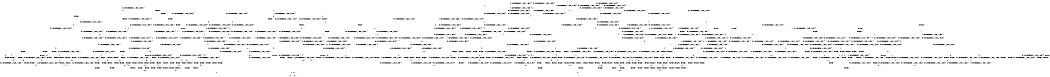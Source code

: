 digraph BCG {
size = "7, 10.5";
center = TRUE;
node [shape = circle];
0 [peripheries = 2];
0 -> 1 [label = "EX !0 !ATOMIC_EXCH_BRANCH (1, +0, TRUE, +0, 1, TRUE) !{}"];
0 -> 2 [label = "EX !2 !ATOMIC_EXCH_BRANCH (1, +1, TRUE, +0, 3, TRUE) !{}"];
0 -> 3 [label = "EX !1 !ATOMIC_EXCH_BRANCH (1, +1, TRUE, +1, 1, FALSE) !{}"];
0 -> 4 [label = "EX !0 !ATOMIC_EXCH_BRANCH (1, +0, TRUE, +0, 1, TRUE) !{}"];
0 -> 5 [label = "EX !2 !ATOMIC_EXCH_BRANCH (1, +1, TRUE, +0, 3, TRUE) !{}"];
0 -> 6 [label = "EX !1 !ATOMIC_EXCH_BRANCH (1, +1, TRUE, +1, 1, FALSE) !{}"];
1 -> 7 [label = "EX !2 !ATOMIC_EXCH_BRANCH (1, +1, TRUE, +0, 3, TRUE) !{}"];
2 -> 8 [label = "EX !0 !ATOMIC_EXCH_BRANCH (1, +0, TRUE, +0, 1, FALSE) !{}"];
3 -> 9 [label = "EX !0 !ATOMIC_EXCH_BRANCH (1, +0, TRUE, +0, 1, FALSE) !{}"];
4 -> 1 [label = "EX !0 !ATOMIC_EXCH_BRANCH (1, +0, TRUE, +0, 1, TRUE) !{}"];
4 -> 7 [label = "EX !2 !ATOMIC_EXCH_BRANCH (1, +1, TRUE, +0, 3, TRUE) !{}"];
4 -> 10 [label = "EX !1 !ATOMIC_EXCH_BRANCH (1, +1, TRUE, +1, 1, FALSE) !{}"];
4 -> 4 [label = "EX !0 !ATOMIC_EXCH_BRANCH (1, +0, TRUE, +0, 1, TRUE) !{}"];
4 -> 11 [label = "EX !2 !ATOMIC_EXCH_BRANCH (1, +1, TRUE, +0, 3, TRUE) !{}"];
4 -> 12 [label = "EX !1 !ATOMIC_EXCH_BRANCH (1, +1, TRUE, +1, 1, FALSE) !{}"];
5 -> 8 [label = "EX !0 !ATOMIC_EXCH_BRANCH (1, +0, TRUE, +0, 1, FALSE) !{}"];
5 -> 13 [label = "EX !1 !ATOMIC_EXCH_BRANCH (1, +1, TRUE, +1, 1, TRUE) !{}"];
5 -> 14 [label = "TERMINATE !2"];
5 -> 15 [label = "EX !0 !ATOMIC_EXCH_BRANCH (1, +0, TRUE, +0, 1, FALSE) !{}"];
5 -> 16 [label = "EX !1 !ATOMIC_EXCH_BRANCH (1, +1, TRUE, +1, 1, TRUE) !{}"];
5 -> 17 [label = "TERMINATE !2"];
6 -> 9 [label = "EX !0 !ATOMIC_EXCH_BRANCH (1, +0, TRUE, +0, 1, FALSE) !{}"];
6 -> 18 [label = "EX !2 !ATOMIC_EXCH_BRANCH (1, +1, TRUE, +0, 3, FALSE) !{}"];
6 -> 19 [label = "TERMINATE !1"];
6 -> 20 [label = "EX !0 !ATOMIC_EXCH_BRANCH (1, +0, TRUE, +0, 1, FALSE) !{}"];
6 -> 21 [label = "EX !2 !ATOMIC_EXCH_BRANCH (1, +1, TRUE, +0, 3, FALSE) !{}"];
6 -> 22 [label = "TERMINATE !1"];
7 -> 8 [label = "EX !0 !ATOMIC_EXCH_BRANCH (1, +0, TRUE, +0, 1, FALSE) !{}"];
8 -> 23 [label = "EX !1 !ATOMIC_EXCH_BRANCH (1, +1, TRUE, +1, 1, FALSE) !{}"];
9 -> 23 [label = "EX !2 !ATOMIC_EXCH_BRANCH (1, +1, TRUE, +0, 3, TRUE) !{}"];
10 -> 9 [label = "EX !0 !ATOMIC_EXCH_BRANCH (1, +0, TRUE, +0, 1, FALSE) !{}"];
11 -> 8 [label = "EX !0 !ATOMIC_EXCH_BRANCH (1, +0, TRUE, +0, 1, FALSE) !{}"];
11 -> 24 [label = "EX !1 !ATOMIC_EXCH_BRANCH (1, +1, TRUE, +1, 1, TRUE) !{}"];
11 -> 25 [label = "TERMINATE !2"];
11 -> 15 [label = "EX !0 !ATOMIC_EXCH_BRANCH (1, +0, TRUE, +0, 1, FALSE) !{}"];
11 -> 26 [label = "EX !1 !ATOMIC_EXCH_BRANCH (1, +1, TRUE, +1, 1, TRUE) !{}"];
11 -> 27 [label = "TERMINATE !2"];
12 -> 9 [label = "EX !0 !ATOMIC_EXCH_BRANCH (1, +0, TRUE, +0, 1, FALSE) !{}"];
12 -> 28 [label = "EX !2 !ATOMIC_EXCH_BRANCH (1, +1, TRUE, +0, 3, FALSE) !{}"];
12 -> 29 [label = "TERMINATE !1"];
12 -> 20 [label = "EX !0 !ATOMIC_EXCH_BRANCH (1, +0, TRUE, +0, 1, FALSE) !{}"];
12 -> 30 [label = "EX !2 !ATOMIC_EXCH_BRANCH (1, +1, TRUE, +0, 3, FALSE) !{}"];
12 -> 31 [label = "TERMINATE !1"];
13 -> 32 [label = "EX !0 !ATOMIC_EXCH_BRANCH (1, +0, TRUE, +0, 1, FALSE) !{}"];
14 -> 33 [label = "EX !0 !ATOMIC_EXCH_BRANCH (1, +0, TRUE, +0, 1, FALSE) !{}"];
15 -> 23 [label = "EX !1 !ATOMIC_EXCH_BRANCH (1, +1, TRUE, +1, 1, FALSE) !{}"];
15 -> 34 [label = "TERMINATE !0"];
15 -> 35 [label = "TERMINATE !2"];
15 -> 36 [label = "EX !1 !ATOMIC_EXCH_BRANCH (1, +1, TRUE, +1, 1, FALSE) !{}"];
15 -> 37 [label = "TERMINATE !0"];
15 -> 38 [label = "TERMINATE !2"];
16 -> 13 [label = "EX !1 !ATOMIC_EXCH_BRANCH (1, +1, TRUE, +1, 1, TRUE) !{}"];
16 -> 32 [label = "EX !0 !ATOMIC_EXCH_BRANCH (1, +0, TRUE, +0, 1, FALSE) !{}"];
16 -> 39 [label = "TERMINATE !2"];
16 -> 16 [label = "EX !1 !ATOMIC_EXCH_BRANCH (1, +1, TRUE, +1, 1, TRUE) !{}"];
16 -> 40 [label = "EX !0 !ATOMIC_EXCH_BRANCH (1, +0, TRUE, +0, 1, FALSE) !{}"];
16 -> 41 [label = "TERMINATE !2"];
17 -> 33 [label = "EX !0 !ATOMIC_EXCH_BRANCH (1, +0, TRUE, +0, 1, FALSE) !{}"];
17 -> 42 [label = "EX !1 !ATOMIC_EXCH_BRANCH (1, +1, TRUE, +1, 1, TRUE) !{}"];
17 -> 43 [label = "EX !0 !ATOMIC_EXCH_BRANCH (1, +0, TRUE, +0, 1, FALSE) !{}"];
17 -> 44 [label = "EX !1 !ATOMIC_EXCH_BRANCH (1, +1, TRUE, +1, 1, TRUE) !{}"];
18 -> 45 [label = "EX !2 !ATOMIC_EXCH_BRANCH (1, +0, FALSE, +1, 1, TRUE) !{}"];
19 -> 46 [label = "EX !0 !ATOMIC_EXCH_BRANCH (1, +0, TRUE, +0, 1, FALSE) !{}"];
20 -> 23 [label = "EX !2 !ATOMIC_EXCH_BRANCH (1, +1, TRUE, +0, 3, TRUE) !{}"];
20 -> 47 [label = "TERMINATE !0"];
20 -> 48 [label = "TERMINATE !1"];
20 -> 36 [label = "EX !2 !ATOMIC_EXCH_BRANCH (1, +1, TRUE, +0, 3, TRUE) !{}"];
20 -> 49 [label = "TERMINATE !0"];
20 -> 50 [label = "TERMINATE !1"];
21 -> 45 [label = "EX !2 !ATOMIC_EXCH_BRANCH (1, +0, FALSE, +1, 1, TRUE) !{}"];
21 -> 51 [label = "EX !0 !ATOMIC_EXCH_BRANCH (1, +0, TRUE, +0, 1, FALSE) !{}"];
21 -> 52 [label = "TERMINATE !1"];
21 -> 53 [label = "EX !2 !ATOMIC_EXCH_BRANCH (1, +0, FALSE, +1, 1, TRUE) !{}"];
21 -> 54 [label = "EX !0 !ATOMIC_EXCH_BRANCH (1, +0, TRUE, +0, 1, FALSE) !{}"];
21 -> 55 [label = "TERMINATE !1"];
22 -> 46 [label = "EX !0 !ATOMIC_EXCH_BRANCH (1, +0, TRUE, +0, 1, FALSE) !{}"];
22 -> 56 [label = "EX !2 !ATOMIC_EXCH_BRANCH (1, +1, TRUE, +0, 3, FALSE) !{}"];
22 -> 57 [label = "EX !0 !ATOMIC_EXCH_BRANCH (1, +0, TRUE, +0, 1, FALSE) !{}"];
22 -> 58 [label = "EX !2 !ATOMIC_EXCH_BRANCH (1, +1, TRUE, +0, 3, FALSE) !{}"];
23 -> 59 [label = "TERMINATE !0"];
24 -> 32 [label = "EX !0 !ATOMIC_EXCH_BRANCH (1, +0, TRUE, +0, 1, FALSE) !{}"];
25 -> 60 [label = "EX !1 !ATOMIC_EXCH_BRANCH (1, +1, TRUE, +1, 1, TRUE) !{}"];
26 -> 32 [label = "EX !0 !ATOMIC_EXCH_BRANCH (1, +0, TRUE, +0, 1, FALSE) !{}"];
26 -> 24 [label = "EX !1 !ATOMIC_EXCH_BRANCH (1, +1, TRUE, +1, 1, TRUE) !{}"];
26 -> 61 [label = "TERMINATE !2"];
26 -> 40 [label = "EX !0 !ATOMIC_EXCH_BRANCH (1, +0, TRUE, +0, 1, FALSE) !{}"];
26 -> 26 [label = "EX !1 !ATOMIC_EXCH_BRANCH (1, +1, TRUE, +1, 1, TRUE) !{}"];
26 -> 62 [label = "TERMINATE !2"];
27 -> 60 [label = "EX !1 !ATOMIC_EXCH_BRANCH (1, +1, TRUE, +1, 1, TRUE) !{}"];
27 -> 33 [label = "EX !0 !ATOMIC_EXCH_BRANCH (1, +0, TRUE, +0, 1, FALSE) !{}"];
27 -> 63 [label = "EX !1 !ATOMIC_EXCH_BRANCH (1, +1, TRUE, +1, 1, TRUE) !{}"];
27 -> 43 [label = "EX !0 !ATOMIC_EXCH_BRANCH (1, +0, TRUE, +0, 1, FALSE) !{}"];
28 -> 51 [label = "EX !0 !ATOMIC_EXCH_BRANCH (1, +0, TRUE, +0, 1, FALSE) !{}"];
29 -> 64 [label = "EX !2 !ATOMIC_EXCH_BRANCH (1, +1, TRUE, +0, 3, FALSE) !{}"];
30 -> 51 [label = "EX !0 !ATOMIC_EXCH_BRANCH (1, +0, TRUE, +0, 1, FALSE) !{}"];
30 -> 65 [label = "EX !2 !ATOMIC_EXCH_BRANCH (1, +0, FALSE, +1, 1, TRUE) !{}"];
30 -> 66 [label = "TERMINATE !1"];
30 -> 54 [label = "EX !0 !ATOMIC_EXCH_BRANCH (1, +0, TRUE, +0, 1, FALSE) !{}"];
30 -> 67 [label = "EX !2 !ATOMIC_EXCH_BRANCH (1, +0, FALSE, +1, 1, TRUE) !{}"];
30 -> 68 [label = "TERMINATE !1"];
31 -> 64 [label = "EX !2 !ATOMIC_EXCH_BRANCH (1, +1, TRUE, +0, 3, FALSE) !{}"];
31 -> 46 [label = "EX !0 !ATOMIC_EXCH_BRANCH (1, +0, TRUE, +0, 1, FALSE) !{}"];
31 -> 69 [label = "EX !2 !ATOMIC_EXCH_BRANCH (1, +1, TRUE, +0, 3, FALSE) !{}"];
31 -> 57 [label = "EX !0 !ATOMIC_EXCH_BRANCH (1, +0, TRUE, +0, 1, FALSE) !{}"];
32 -> 23 [label = "EX !1 !ATOMIC_EXCH_BRANCH (1, +1, TRUE, +1, 1, FALSE) !{}"];
33 -> 70 [label = "EX !1 !ATOMIC_EXCH_BRANCH (1, +1, TRUE, +1, 1, FALSE) !{}"];
34 -> 71 [label = "EX !1 !ATOMIC_EXCH_BRANCH (1, +1, TRUE, +1, 1, FALSE) !{}"];
35 -> 70 [label = "EX !1 !ATOMIC_EXCH_BRANCH (1, +1, TRUE, +1, 1, FALSE) !{}"];
36 -> 59 [label = "TERMINATE !0"];
36 -> 72 [label = "TERMINATE !2"];
36 -> 73 [label = "TERMINATE !1"];
36 -> 74 [label = "TERMINATE !0"];
36 -> 75 [label = "TERMINATE !2"];
36 -> 76 [label = "TERMINATE !1"];
37 -> 71 [label = "EX !1 !ATOMIC_EXCH_BRANCH (1, +1, TRUE, +1, 1, FALSE) !{}"];
37 -> 77 [label = "TERMINATE !2"];
37 -> 78 [label = "EX !1 !ATOMIC_EXCH_BRANCH (1, +1, TRUE, +1, 1, FALSE) !{}"];
37 -> 79 [label = "TERMINATE !2"];
38 -> 70 [label = "EX !1 !ATOMIC_EXCH_BRANCH (1, +1, TRUE, +1, 1, FALSE) !{}"];
38 -> 77 [label = "TERMINATE !0"];
38 -> 80 [label = "EX !1 !ATOMIC_EXCH_BRANCH (1, +1, TRUE, +1, 1, FALSE) !{}"];
38 -> 79 [label = "TERMINATE !0"];
39 -> 81 [label = "EX !0 !ATOMIC_EXCH_BRANCH (1, +0, TRUE, +0, 1, FALSE) !{}"];
40 -> 23 [label = "EX !1 !ATOMIC_EXCH_BRANCH (1, +1, TRUE, +1, 1, FALSE) !{}"];
40 -> 82 [label = "TERMINATE !0"];
40 -> 83 [label = "TERMINATE !2"];
40 -> 36 [label = "EX !1 !ATOMIC_EXCH_BRANCH (1, +1, TRUE, +1, 1, FALSE) !{}"];
40 -> 84 [label = "TERMINATE !0"];
40 -> 85 [label = "TERMINATE !2"];
41 -> 81 [label = "EX !0 !ATOMIC_EXCH_BRANCH (1, +0, TRUE, +0, 1, FALSE) !{}"];
41 -> 42 [label = "EX !1 !ATOMIC_EXCH_BRANCH (1, +1, TRUE, +1, 1, TRUE) !{}"];
41 -> 86 [label = "EX !0 !ATOMIC_EXCH_BRANCH (1, +0, TRUE, +0, 1, FALSE) !{}"];
41 -> 44 [label = "EX !1 !ATOMIC_EXCH_BRANCH (1, +1, TRUE, +1, 1, TRUE) !{}"];
42 -> 81 [label = "EX !0 !ATOMIC_EXCH_BRANCH (1, +0, TRUE, +0, 1, FALSE) !{}"];
43 -> 70 [label = "EX !1 !ATOMIC_EXCH_BRANCH (1, +1, TRUE, +1, 1, FALSE) !{}"];
43 -> 77 [label = "TERMINATE !0"];
43 -> 80 [label = "EX !1 !ATOMIC_EXCH_BRANCH (1, +1, TRUE, +1, 1, FALSE) !{}"];
43 -> 79 [label = "TERMINATE !0"];
44 -> 42 [label = "EX !1 !ATOMIC_EXCH_BRANCH (1, +1, TRUE, +1, 1, TRUE) !{}"];
44 -> 81 [label = "EX !0 !ATOMIC_EXCH_BRANCH (1, +0, TRUE, +0, 1, FALSE) !{}"];
44 -> 44 [label = "EX !1 !ATOMIC_EXCH_BRANCH (1, +1, TRUE, +1, 1, TRUE) !{}"];
44 -> 86 [label = "EX !0 !ATOMIC_EXCH_BRANCH (1, +0, TRUE, +0, 1, FALSE) !{}"];
45 -> 87 [label = "EX !0 !ATOMIC_EXCH_BRANCH (1, +0, TRUE, +0, 1, FALSE) !{}"];
46 -> 88 [label = "EX !2 !ATOMIC_EXCH_BRANCH (1, +1, TRUE, +0, 3, TRUE) !{}"];
47 -> 71 [label = "EX !2 !ATOMIC_EXCH_BRANCH (1, +1, TRUE, +0, 3, TRUE) !{}"];
48 -> 88 [label = "EX !2 !ATOMIC_EXCH_BRANCH (1, +1, TRUE, +0, 3, TRUE) !{}"];
49 -> 71 [label = "EX !2 !ATOMIC_EXCH_BRANCH (1, +1, TRUE, +0, 3, TRUE) !{}"];
49 -> 89 [label = "TERMINATE !1"];
49 -> 78 [label = "EX !2 !ATOMIC_EXCH_BRANCH (1, +1, TRUE, +0, 3, TRUE) !{}"];
49 -> 90 [label = "TERMINATE !1"];
50 -> 88 [label = "EX !2 !ATOMIC_EXCH_BRANCH (1, +1, TRUE, +0, 3, TRUE) !{}"];
50 -> 89 [label = "TERMINATE !0"];
50 -> 91 [label = "EX !2 !ATOMIC_EXCH_BRANCH (1, +1, TRUE, +0, 3, TRUE) !{}"];
50 -> 90 [label = "TERMINATE !0"];
51 -> 92 [label = "EX !2 !ATOMIC_EXCH_BRANCH (1, +0, FALSE, +1, 1, FALSE) !{}"];
52 -> 93 [label = "EX !0 !ATOMIC_EXCH_BRANCH (1, +0, TRUE, +0, 1, FALSE) !{}"];
53 -> 18 [label = "EX !2 !ATOMIC_EXCH_BRANCH (1, +1, TRUE, +0, 3, FALSE) !{}"];
53 -> 87 [label = "EX !0 !ATOMIC_EXCH_BRANCH (1, +0, TRUE, +0, 1, FALSE) !{}"];
53 -> 94 [label = "TERMINATE !1"];
53 -> 21 [label = "EX !2 !ATOMIC_EXCH_BRANCH (1, +1, TRUE, +0, 3, FALSE) !{}"];
53 -> 95 [label = "EX !0 !ATOMIC_EXCH_BRANCH (1, +0, TRUE, +0, 1, FALSE) !{}"];
53 -> 96 [label = "TERMINATE !1"];
54 -> 92 [label = "EX !2 !ATOMIC_EXCH_BRANCH (1, +0, FALSE, +1, 1, FALSE) !{}"];
54 -> 97 [label = "TERMINATE !0"];
54 -> 98 [label = "TERMINATE !1"];
54 -> 99 [label = "EX !2 !ATOMIC_EXCH_BRANCH (1, +0, FALSE, +1, 1, FALSE) !{}"];
54 -> 100 [label = "TERMINATE !0"];
54 -> 101 [label = "TERMINATE !1"];
55 -> 93 [label = "EX !0 !ATOMIC_EXCH_BRANCH (1, +0, TRUE, +0, 1, FALSE) !{}"];
55 -> 102 [label = "EX !2 !ATOMIC_EXCH_BRANCH (1, +0, FALSE, +1, 1, TRUE) !{}"];
55 -> 103 [label = "EX !0 !ATOMIC_EXCH_BRANCH (1, +0, TRUE, +0, 1, FALSE) !{}"];
55 -> 104 [label = "EX !2 !ATOMIC_EXCH_BRANCH (1, +0, FALSE, +1, 1, TRUE) !{}"];
56 -> 102 [label = "EX !2 !ATOMIC_EXCH_BRANCH (1, +0, FALSE, +1, 1, TRUE) !{}"];
57 -> 88 [label = "EX !2 !ATOMIC_EXCH_BRANCH (1, +1, TRUE, +0, 3, TRUE) !{}"];
57 -> 89 [label = "TERMINATE !0"];
57 -> 91 [label = "EX !2 !ATOMIC_EXCH_BRANCH (1, +1, TRUE, +0, 3, TRUE) !{}"];
57 -> 90 [label = "TERMINATE !0"];
58 -> 102 [label = "EX !2 !ATOMIC_EXCH_BRANCH (1, +0, FALSE, +1, 1, TRUE) !{}"];
58 -> 93 [label = "EX !0 !ATOMIC_EXCH_BRANCH (1, +0, TRUE, +0, 1, FALSE) !{}"];
58 -> 104 [label = "EX !2 !ATOMIC_EXCH_BRANCH (1, +0, FALSE, +1, 1, TRUE) !{}"];
58 -> 103 [label = "EX !0 !ATOMIC_EXCH_BRANCH (1, +0, TRUE, +0, 1, FALSE) !{}"];
59 -> 105 [label = "TERMINATE !2"];
60 -> 81 [label = "EX !0 !ATOMIC_EXCH_BRANCH (1, +0, TRUE, +0, 1, FALSE) !{}"];
61 -> 81 [label = "EX !0 !ATOMIC_EXCH_BRANCH (1, +0, TRUE, +0, 1, FALSE) !{}"];
62 -> 81 [label = "EX !0 !ATOMIC_EXCH_BRANCH (1, +0, TRUE, +0, 1, FALSE) !{}"];
62 -> 60 [label = "EX !1 !ATOMIC_EXCH_BRANCH (1, +1, TRUE, +1, 1, TRUE) !{}"];
62 -> 86 [label = "EX !0 !ATOMIC_EXCH_BRANCH (1, +0, TRUE, +0, 1, FALSE) !{}"];
62 -> 63 [label = "EX !1 !ATOMIC_EXCH_BRANCH (1, +1, TRUE, +1, 1, TRUE) !{}"];
63 -> 81 [label = "EX !0 !ATOMIC_EXCH_BRANCH (1, +0, TRUE, +0, 1, FALSE) !{}"];
63 -> 60 [label = "EX !1 !ATOMIC_EXCH_BRANCH (1, +1, TRUE, +1, 1, TRUE) !{}"];
63 -> 86 [label = "EX !0 !ATOMIC_EXCH_BRANCH (1, +0, TRUE, +0, 1, FALSE) !{}"];
63 -> 63 [label = "EX !1 !ATOMIC_EXCH_BRANCH (1, +1, TRUE, +1, 1, TRUE) !{}"];
64 -> 93 [label = "EX !0 !ATOMIC_EXCH_BRANCH (1, +0, TRUE, +0, 1, FALSE) !{}"];
65 -> 87 [label = "EX !0 !ATOMIC_EXCH_BRANCH (1, +0, TRUE, +0, 1, FALSE) !{}"];
66 -> 93 [label = "EX !0 !ATOMIC_EXCH_BRANCH (1, +0, TRUE, +0, 1, FALSE) !{}"];
67 -> 87 [label = "EX !0 !ATOMIC_EXCH_BRANCH (1, +0, TRUE, +0, 1, FALSE) !{}"];
67 -> 28 [label = "EX !2 !ATOMIC_EXCH_BRANCH (1, +1, TRUE, +0, 3, FALSE) !{}"];
67 -> 106 [label = "TERMINATE !1"];
67 -> 95 [label = "EX !0 !ATOMIC_EXCH_BRANCH (1, +0, TRUE, +0, 1, FALSE) !{}"];
67 -> 30 [label = "EX !2 !ATOMIC_EXCH_BRANCH (1, +1, TRUE, +0, 3, FALSE) !{}"];
67 -> 107 [label = "TERMINATE !1"];
68 -> 93 [label = "EX !0 !ATOMIC_EXCH_BRANCH (1, +0, TRUE, +0, 1, FALSE) !{}"];
68 -> 108 [label = "EX !2 !ATOMIC_EXCH_BRANCH (1, +0, FALSE, +1, 1, TRUE) !{}"];
68 -> 103 [label = "EX !0 !ATOMIC_EXCH_BRANCH (1, +0, TRUE, +0, 1, FALSE) !{}"];
68 -> 109 [label = "EX !2 !ATOMIC_EXCH_BRANCH (1, +0, FALSE, +1, 1, TRUE) !{}"];
69 -> 93 [label = "EX !0 !ATOMIC_EXCH_BRANCH (1, +0, TRUE, +0, 1, FALSE) !{}"];
69 -> 108 [label = "EX !2 !ATOMIC_EXCH_BRANCH (1, +0, FALSE, +1, 1, TRUE) !{}"];
69 -> 103 [label = "EX !0 !ATOMIC_EXCH_BRANCH (1, +0, TRUE, +0, 1, FALSE) !{}"];
69 -> 109 [label = "EX !2 !ATOMIC_EXCH_BRANCH (1, +0, FALSE, +1, 1, TRUE) !{}"];
70 -> 105 [label = "TERMINATE !0"];
71 -> 105 [label = "TERMINATE !2"];
72 -> 105 [label = "TERMINATE !0"];
73 -> 110 [label = "TERMINATE !0"];
74 -> 105 [label = "TERMINATE !2"];
74 -> 110 [label = "TERMINATE !1"];
74 -> 111 [label = "TERMINATE !2"];
74 -> 112 [label = "TERMINATE !1"];
75 -> 105 [label = "TERMINATE !0"];
75 -> 113 [label = "TERMINATE !1"];
75 -> 111 [label = "TERMINATE !0"];
75 -> 114 [label = "TERMINATE !1"];
76 -> 110 [label = "TERMINATE !0"];
76 -> 113 [label = "TERMINATE !2"];
76 -> 112 [label = "TERMINATE !0"];
76 -> 114 [label = "TERMINATE !2"];
77 -> 115 [label = "EX !1 !ATOMIC_EXCH_BRANCH (1, +1, TRUE, +1, 1, FALSE) !{}"];
78 -> 105 [label = "TERMINATE !2"];
78 -> 110 [label = "TERMINATE !1"];
78 -> 111 [label = "TERMINATE !2"];
78 -> 112 [label = "TERMINATE !1"];
79 -> 115 [label = "EX !1 !ATOMIC_EXCH_BRANCH (1, +1, TRUE, +1, 1, FALSE) !{}"];
79 -> 116 [label = "EX !1 !ATOMIC_EXCH_BRANCH (1, +1, TRUE, +1, 1, FALSE) !{}"];
80 -> 105 [label = "TERMINATE !0"];
80 -> 113 [label = "TERMINATE !1"];
80 -> 111 [label = "TERMINATE !0"];
80 -> 114 [label = "TERMINATE !1"];
81 -> 70 [label = "EX !1 !ATOMIC_EXCH_BRANCH (1, +1, TRUE, +1, 1, FALSE) !{}"];
82 -> 117 [label = "TERMINATE !2"];
83 -> 117 [label = "TERMINATE !0"];
84 -> 117 [label = "TERMINATE !2"];
84 -> 71 [label = "EX !1 !ATOMIC_EXCH_BRANCH (1, +1, TRUE, +1, 1, FALSE) !{}"];
84 -> 118 [label = "TERMINATE !2"];
84 -> 78 [label = "EX !1 !ATOMIC_EXCH_BRANCH (1, +1, TRUE, +1, 1, FALSE) !{}"];
85 -> 117 [label = "TERMINATE !0"];
85 -> 70 [label = "EX !1 !ATOMIC_EXCH_BRANCH (1, +1, TRUE, +1, 1, FALSE) !{}"];
85 -> 118 [label = "TERMINATE !0"];
85 -> 80 [label = "EX !1 !ATOMIC_EXCH_BRANCH (1, +1, TRUE, +1, 1, FALSE) !{}"];
86 -> 70 [label = "EX !1 !ATOMIC_EXCH_BRANCH (1, +1, TRUE, +1, 1, FALSE) !{}"];
86 -> 117 [label = "TERMINATE !0"];
86 -> 80 [label = "EX !1 !ATOMIC_EXCH_BRANCH (1, +1, TRUE, +1, 1, FALSE) !{}"];
86 -> 118 [label = "TERMINATE !0"];
87 -> 23 [label = "EX !2 !ATOMIC_EXCH_BRANCH (1, +1, TRUE, +0, 3, TRUE) !{}"];
88 -> 110 [label = "TERMINATE !0"];
89 -> 119 [label = "EX !2 !ATOMIC_EXCH_BRANCH (1, +1, TRUE, +0, 3, TRUE) !{}"];
90 -> 119 [label = "EX !2 !ATOMIC_EXCH_BRANCH (1, +1, TRUE, +0, 3, TRUE) !{}"];
90 -> 120 [label = "EX !2 !ATOMIC_EXCH_BRANCH (1, +1, TRUE, +0, 3, TRUE) !{}"];
91 -> 110 [label = "TERMINATE !0"];
91 -> 113 [label = "TERMINATE !2"];
91 -> 112 [label = "TERMINATE !0"];
91 -> 114 [label = "TERMINATE !2"];
92 -> 121 [label = "TERMINATE !0"];
93 -> 122 [label = "EX !2 !ATOMIC_EXCH_BRANCH (1, +0, FALSE, +1, 1, FALSE) !{}"];
94 -> 123 [label = "EX !0 !ATOMIC_EXCH_BRANCH (1, +0, TRUE, +0, 1, FALSE) !{}"];
95 -> 23 [label = "EX !2 !ATOMIC_EXCH_BRANCH (1, +1, TRUE, +0, 3, TRUE) !{}"];
95 -> 124 [label = "TERMINATE !0"];
95 -> 125 [label = "TERMINATE !1"];
95 -> 36 [label = "EX !2 !ATOMIC_EXCH_BRANCH (1, +1, TRUE, +0, 3, TRUE) !{}"];
95 -> 126 [label = "TERMINATE !0"];
95 -> 127 [label = "TERMINATE !1"];
96 -> 123 [label = "EX !0 !ATOMIC_EXCH_BRANCH (1, +0, TRUE, +0, 1, FALSE) !{}"];
96 -> 56 [label = "EX !2 !ATOMIC_EXCH_BRANCH (1, +1, TRUE, +0, 3, FALSE) !{}"];
96 -> 128 [label = "EX !0 !ATOMIC_EXCH_BRANCH (1, +0, TRUE, +0, 1, FALSE) !{}"];
96 -> 58 [label = "EX !2 !ATOMIC_EXCH_BRANCH (1, +1, TRUE, +0, 3, FALSE) !{}"];
97 -> 129 [label = "TERMINATE !1"];
98 -> 129 [label = "TERMINATE !0"];
99 -> 121 [label = "TERMINATE !0"];
99 -> 130 [label = "TERMINATE !2"];
99 -> 131 [label = "TERMINATE !1"];
99 -> 132 [label = "TERMINATE !0"];
99 -> 133 [label = "TERMINATE !2"];
99 -> 134 [label = "TERMINATE !1"];
100 -> 129 [label = "TERMINATE !1"];
100 -> 135 [label = "EX !2 !ATOMIC_EXCH_BRANCH (1, +0, FALSE, +1, 1, FALSE) !{}"];
100 -> 136 [label = "TERMINATE !1"];
100 -> 137 [label = "EX !2 !ATOMIC_EXCH_BRANCH (1, +0, FALSE, +1, 1, FALSE) !{}"];
101 -> 129 [label = "TERMINATE !0"];
101 -> 122 [label = "EX !2 !ATOMIC_EXCH_BRANCH (1, +0, FALSE, +1, 1, FALSE) !{}"];
101 -> 136 [label = "TERMINATE !0"];
101 -> 138 [label = "EX !2 !ATOMIC_EXCH_BRANCH (1, +0, FALSE, +1, 1, FALSE) !{}"];
102 -> 123 [label = "EX !0 !ATOMIC_EXCH_BRANCH (1, +0, TRUE, +0, 1, FALSE) !{}"];
103 -> 122 [label = "EX !2 !ATOMIC_EXCH_BRANCH (1, +0, FALSE, +1, 1, FALSE) !{}"];
103 -> 129 [label = "TERMINATE !0"];
103 -> 138 [label = "EX !2 !ATOMIC_EXCH_BRANCH (1, +0, FALSE, +1, 1, FALSE) !{}"];
103 -> 136 [label = "TERMINATE !0"];
104 -> 56 [label = "EX !2 !ATOMIC_EXCH_BRANCH (1, +1, TRUE, +0, 3, FALSE) !{}"];
104 -> 123 [label = "EX !0 !ATOMIC_EXCH_BRANCH (1, +0, TRUE, +0, 1, FALSE) !{}"];
104 -> 58 [label = "EX !2 !ATOMIC_EXCH_BRANCH (1, +1, TRUE, +0, 3, FALSE) !{}"];
104 -> 128 [label = "EX !0 !ATOMIC_EXCH_BRANCH (1, +0, TRUE, +0, 1, FALSE) !{}"];
105 -> 139 [label = "TERMINATE !1"];
106 -> 123 [label = "EX !0 !ATOMIC_EXCH_BRANCH (1, +0, TRUE, +0, 1, FALSE) !{}"];
107 -> 123 [label = "EX !0 !ATOMIC_EXCH_BRANCH (1, +0, TRUE, +0, 1, FALSE) !{}"];
107 -> 64 [label = "EX !2 !ATOMIC_EXCH_BRANCH (1, +1, TRUE, +0, 3, FALSE) !{}"];
107 -> 128 [label = "EX !0 !ATOMIC_EXCH_BRANCH (1, +0, TRUE, +0, 1, FALSE) !{}"];
107 -> 69 [label = "EX !2 !ATOMIC_EXCH_BRANCH (1, +1, TRUE, +0, 3, FALSE) !{}"];
108 -> 123 [label = "EX !0 !ATOMIC_EXCH_BRANCH (1, +0, TRUE, +0, 1, FALSE) !{}"];
109 -> 123 [label = "EX !0 !ATOMIC_EXCH_BRANCH (1, +0, TRUE, +0, 1, FALSE) !{}"];
109 -> 64 [label = "EX !2 !ATOMIC_EXCH_BRANCH (1, +1, TRUE, +0, 3, FALSE) !{}"];
109 -> 128 [label = "EX !0 !ATOMIC_EXCH_BRANCH (1, +0, TRUE, +0, 1, FALSE) !{}"];
109 -> 69 [label = "EX !2 !ATOMIC_EXCH_BRANCH (1, +1, TRUE, +0, 3, FALSE) !{}"];
110 -> 139 [label = "TERMINATE !2"];
111 -> 139 [label = "TERMINATE !1"];
111 -> 140 [label = "TERMINATE !1"];
112 -> 139 [label = "TERMINATE !2"];
112 -> 140 [label = "TERMINATE !2"];
113 -> 139 [label = "TERMINATE !0"];
114 -> 139 [label = "TERMINATE !0"];
114 -> 140 [label = "TERMINATE !0"];
115 -> 139 [label = "TERMINATE !1"];
116 -> 139 [label = "TERMINATE !1"];
116 -> 140 [label = "TERMINATE !1"];
117 -> 115 [label = "EX !1 !ATOMIC_EXCH_BRANCH (1, +1, TRUE, +1, 1, FALSE) !{}"];
118 -> 115 [label = "EX !1 !ATOMIC_EXCH_BRANCH (1, +1, TRUE, +1, 1, FALSE) !{}"];
118 -> 116 [label = "EX !1 !ATOMIC_EXCH_BRANCH (1, +1, TRUE, +1, 1, FALSE) !{}"];
119 -> 139 [label = "TERMINATE !2"];
120 -> 139 [label = "TERMINATE !2"];
120 -> 140 [label = "TERMINATE !2"];
121 -> 141 [label = "TERMINATE !2"];
122 -> 142 [label = "TERMINATE !0"];
123 -> 88 [label = "EX !2 !ATOMIC_EXCH_BRANCH (1, +1, TRUE, +0, 3, TRUE) !{}"];
124 -> 143 [label = "TERMINATE !1"];
125 -> 143 [label = "TERMINATE !0"];
126 -> 143 [label = "TERMINATE !1"];
126 -> 71 [label = "EX !2 !ATOMIC_EXCH_BRANCH (1, +1, TRUE, +0, 3, TRUE) !{}"];
126 -> 144 [label = "TERMINATE !1"];
126 -> 78 [label = "EX !2 !ATOMIC_EXCH_BRANCH (1, +1, TRUE, +0, 3, TRUE) !{}"];
127 -> 143 [label = "TERMINATE !0"];
127 -> 88 [label = "EX !2 !ATOMIC_EXCH_BRANCH (1, +1, TRUE, +0, 3, TRUE) !{}"];
127 -> 144 [label = "TERMINATE !0"];
127 -> 91 [label = "EX !2 !ATOMIC_EXCH_BRANCH (1, +1, TRUE, +0, 3, TRUE) !{}"];
128 -> 88 [label = "EX !2 !ATOMIC_EXCH_BRANCH (1, +1, TRUE, +0, 3, TRUE) !{}"];
128 -> 143 [label = "TERMINATE !0"];
128 -> 91 [label = "EX !2 !ATOMIC_EXCH_BRANCH (1, +1, TRUE, +0, 3, TRUE) !{}"];
128 -> 144 [label = "TERMINATE !0"];
129 -> 145 [label = "EX !2 !ATOMIC_EXCH_BRANCH (1, +0, FALSE, +1, 1, FALSE) !{}"];
130 -> 141 [label = "TERMINATE !0"];
131 -> 142 [label = "TERMINATE !0"];
132 -> 141 [label = "TERMINATE !2"];
132 -> 142 [label = "TERMINATE !1"];
132 -> 146 [label = "TERMINATE !2"];
132 -> 147 [label = "TERMINATE !1"];
133 -> 141 [label = "TERMINATE !0"];
133 -> 148 [label = "TERMINATE !1"];
133 -> 146 [label = "TERMINATE !0"];
133 -> 149 [label = "TERMINATE !1"];
134 -> 142 [label = "TERMINATE !0"];
134 -> 148 [label = "TERMINATE !2"];
134 -> 147 [label = "TERMINATE !0"];
134 -> 149 [label = "TERMINATE !2"];
135 -> 141 [label = "TERMINATE !2"];
136 -> 145 [label = "EX !2 !ATOMIC_EXCH_BRANCH (1, +0, FALSE, +1, 1, FALSE) !{}"];
136 -> 150 [label = "EX !2 !ATOMIC_EXCH_BRANCH (1, +0, FALSE, +1, 1, FALSE) !{}"];
137 -> 141 [label = "TERMINATE !2"];
137 -> 142 [label = "TERMINATE !1"];
137 -> 146 [label = "TERMINATE !2"];
137 -> 147 [label = "TERMINATE !1"];
138 -> 142 [label = "TERMINATE !0"];
138 -> 148 [label = "TERMINATE !2"];
138 -> 147 [label = "TERMINATE !0"];
138 -> 149 [label = "TERMINATE !2"];
139 -> 151 [label = "exit"];
140 -> 152 [label = "exit"];
141 -> 153 [label = "TERMINATE !1"];
142 -> 153 [label = "TERMINATE !2"];
143 -> 119 [label = "EX !2 !ATOMIC_EXCH_BRANCH (1, +1, TRUE, +0, 3, TRUE) !{}"];
144 -> 119 [label = "EX !2 !ATOMIC_EXCH_BRANCH (1, +1, TRUE, +0, 3, TRUE) !{}"];
144 -> 120 [label = "EX !2 !ATOMIC_EXCH_BRANCH (1, +1, TRUE, +0, 3, TRUE) !{}"];
145 -> 153 [label = "TERMINATE !2"];
146 -> 153 [label = "TERMINATE !1"];
146 -> 154 [label = "TERMINATE !1"];
147 -> 153 [label = "TERMINATE !2"];
147 -> 154 [label = "TERMINATE !2"];
148 -> 153 [label = "TERMINATE !0"];
149 -> 153 [label = "TERMINATE !0"];
149 -> 154 [label = "TERMINATE !0"];
150 -> 153 [label = "TERMINATE !2"];
150 -> 154 [label = "TERMINATE !2"];
153 -> 151 [label = "exit"];
154 -> 152 [label = "exit"];
}
